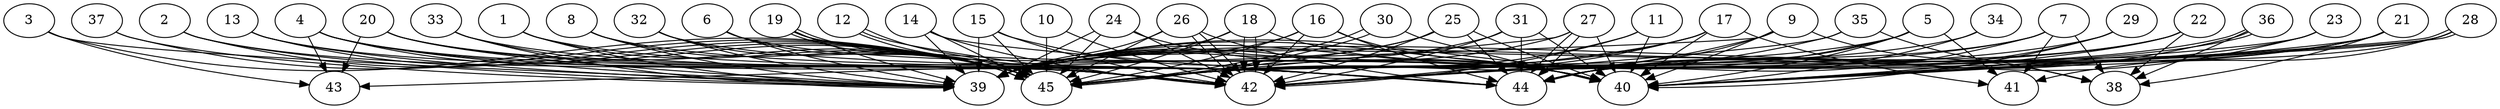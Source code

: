 // DAG automatically generated by daggen at Thu Oct  3 14:07:24 2019
// ./daggen --dot -n 45 --ccr 0.5 --fat 0.9 --regular 0.5 --density 0.9 --mindata 5242880 --maxdata 52428800 
digraph G {
  1 [size="49004544", alpha="0.18", expect_size="24502272"] 
  1 -> 39 [size ="24502272"]
  1 -> 44 [size ="24502272"]
  1 -> 45 [size ="24502272"]
  2 [size="51625984", alpha="0.13", expect_size="25812992"] 
  2 -> 39 [size ="25812992"]
  2 -> 42 [size ="25812992"]
  2 -> 45 [size ="25812992"]
  3 [size="53039104", alpha="0.02", expect_size="26519552"] 
  3 -> 39 [size ="26519552"]
  3 -> 43 [size ="26519552"]
  3 -> 45 [size ="26519552"]
  4 [size="12865536", alpha="0.06", expect_size="6432768"] 
  4 -> 39 [size ="6432768"]
  4 -> 42 [size ="6432768"]
  4 -> 43 [size ="6432768"]
  4 -> 44 [size ="6432768"]
  4 -> 45 [size ="6432768"]
  5 [size="48259072", alpha="0.08", expect_size="24129536"] 
  5 -> 39 [size ="24129536"]
  5 -> 40 [size ="24129536"]
  5 -> 41 [size ="24129536"]
  5 -> 44 [size ="24129536"]
  5 -> 45 [size ="24129536"]
  6 [size="57894912", alpha="0.09", expect_size="28947456"] 
  6 -> 39 [size ="28947456"]
  6 -> 40 [size ="28947456"]
  6 -> 45 [size ="28947456"]
  7 [size="83113984", alpha="0.04", expect_size="41556992"] 
  7 -> 38 [size ="41556992"]
  7 -> 39 [size ="41556992"]
  7 -> 41 [size ="41556992"]
  7 -> 42 [size ="41556992"]
  7 -> 45 [size ="41556992"]
  8 [size="73816064", alpha="0.11", expect_size="36908032"] 
  8 -> 39 [size ="36908032"]
  8 -> 44 [size ="36908032"]
  8 -> 45 [size ="36908032"]
  9 [size="27574272", alpha="0.12", expect_size="13787136"] 
  9 -> 38 [size ="13787136"]
  9 -> 40 [size ="13787136"]
  9 -> 43 [size ="13787136"]
  9 -> 44 [size ="13787136"]
  9 -> 45 [size ="13787136"]
  10 [size="69801984", alpha="0.07", expect_size="34900992"] 
  10 -> 42 [size ="34900992"]
  10 -> 45 [size ="34900992"]
  11 [size="72749056", alpha="0.03", expect_size="36374528"] 
  11 -> 40 [size ="36374528"]
  11 -> 42 [size ="36374528"]
  11 -> 45 [size ="36374528"]
  12 [size="65064960", alpha="0.09", expect_size="32532480"] 
  12 -> 42 [size ="32532480"]
  12 -> 45 [size ="32532480"]
  12 -> 45 [size ="32532480"]
  13 [size="30302208", alpha="0.00", expect_size="15151104"] 
  13 -> 39 [size ="15151104"]
  13 -> 42 [size ="15151104"]
  13 -> 45 [size ="15151104"]
  14 [size="39839744", alpha="0.10", expect_size="19919872"] 
  14 -> 39 [size ="19919872"]
  14 -> 42 [size ="19919872"]
  14 -> 44 [size ="19919872"]
  14 -> 45 [size ="19919872"]
  15 [size="68663296", alpha="0.09", expect_size="34331648"] 
  15 -> 39 [size ="34331648"]
  15 -> 40 [size ="34331648"]
  15 -> 42 [size ="34331648"]
  15 -> 45 [size ="34331648"]
  16 [size="12681216", alpha="0.00", expect_size="6340608"] 
  16 -> 39 [size ="6340608"]
  16 -> 40 [size ="6340608"]
  16 -> 42 [size ="6340608"]
  16 -> 44 [size ="6340608"]
  16 -> 45 [size ="6340608"]
  17 [size="56143872", alpha="0.06", expect_size="28071936"] 
  17 -> 39 [size ="28071936"]
  17 -> 40 [size ="28071936"]
  17 -> 41 [size ="28071936"]
  17 -> 42 [size ="28071936"]
  17 -> 45 [size ="28071936"]
  18 [size="76773376", alpha="0.01", expect_size="38386688"] 
  18 -> 39 [size ="38386688"]
  18 -> 40 [size ="38386688"]
  18 -> 42 [size ="38386688"]
  18 -> 42 [size ="38386688"]
  18 -> 45 [size ="38386688"]
  19 [size="33124352", alpha="0.02", expect_size="16562176"] 
  19 -> 39 [size ="16562176"]
  19 -> 40 [size ="16562176"]
  19 -> 42 [size ="16562176"]
  19 -> 45 [size ="16562176"]
  19 -> 45 [size ="16562176"]
  20 [size="90796032", alpha="0.04", expect_size="45398016"] 
  20 -> 39 [size ="45398016"]
  20 -> 40 [size ="45398016"]
  20 -> 42 [size ="45398016"]
  20 -> 43 [size ="45398016"]
  21 [size="29222912", alpha="0.15", expect_size="14611456"] 
  21 -> 38 [size ="14611456"]
  21 -> 39 [size ="14611456"]
  21 -> 40 [size ="14611456"]
  21 -> 42 [size ="14611456"]
  21 -> 44 [size ="14611456"]
  22 [size="42082304", alpha="0.14", expect_size="21041152"] 
  22 -> 38 [size ="21041152"]
  22 -> 39 [size ="21041152"]
  22 -> 40 [size ="21041152"]
  22 -> 42 [size ="21041152"]
  23 [size="83656704", alpha="0.02", expect_size="41828352"] 
  23 -> 40 [size ="41828352"]
  23 -> 42 [size ="41828352"]
  23 -> 44 [size ="41828352"]
  24 [size="84305920", alpha="0.10", expect_size="42152960"] 
  24 -> 39 [size ="42152960"]
  24 -> 40 [size ="42152960"]
  24 -> 42 [size ="42152960"]
  24 -> 45 [size ="42152960"]
  25 [size="36077568", alpha="0.07", expect_size="18038784"] 
  25 -> 39 [size ="18038784"]
  25 -> 40 [size ="18038784"]
  25 -> 42 [size ="18038784"]
  25 -> 44 [size ="18038784"]
  25 -> 45 [size ="18038784"]
  26 [size="78755840", alpha="0.14", expect_size="39377920"] 
  26 -> 39 [size ="39377920"]
  26 -> 42 [size ="39377920"]
  26 -> 42 [size ="39377920"]
  26 -> 44 [size ="39377920"]
  26 -> 45 [size ="39377920"]
  27 [size="79364096", alpha="0.16", expect_size="39682048"] 
  27 -> 39 [size ="39682048"]
  27 -> 40 [size ="39682048"]
  27 -> 44 [size ="39682048"]
  27 -> 44 [size ="39682048"]
  27 -> 45 [size ="39682048"]
  28 [size="12724224", alpha="0.11", expect_size="6362112"] 
  28 -> 40 [size ="6362112"]
  28 -> 40 [size ="6362112"]
  28 -> 41 [size ="6362112"]
  28 -> 44 [size ="6362112"]
  28 -> 45 [size ="6362112"]
  29 [size="19478528", alpha="0.10", expect_size="9739264"] 
  29 -> 40 [size ="9739264"]
  29 -> 44 [size ="9739264"]
  29 -> 45 [size ="9739264"]
  30 [size="30398464", alpha="0.02", expect_size="15199232"] 
  30 -> 40 [size ="15199232"]
  30 -> 45 [size ="15199232"]
  30 -> 45 [size ="15199232"]
  31 [size="51494912", alpha="0.07", expect_size="25747456"] 
  31 -> 39 [size ="25747456"]
  31 -> 40 [size ="25747456"]
  31 -> 42 [size ="25747456"]
  31 -> 44 [size ="25747456"]
  32 [size="26920960", alpha="0.03", expect_size="13460480"] 
  32 -> 39 [size ="13460480"]
  32 -> 44 [size ="13460480"]
  32 -> 45 [size ="13460480"]
  33 [size="92188672", alpha="0.04", expect_size="46094336"] 
  33 -> 39 [size ="46094336"]
  33 -> 44 [size ="46094336"]
  33 -> 45 [size ="46094336"]
  34 [size="101107712", alpha="0.10", expect_size="50553856"] 
  34 -> 40 [size ="50553856"]
  34 -> 45 [size ="50553856"]
  35 [size="56057856", alpha="0.09", expect_size="28028928"] 
  35 -> 38 [size ="28028928"]
  35 -> 39 [size ="28028928"]
  35 -> 42 [size ="28028928"]
  36 [size="89186304", alpha="0.09", expect_size="44593152"] 
  36 -> 38 [size ="44593152"]
  36 -> 42 [size ="44593152"]
  36 -> 42 [size ="44593152"]
  36 -> 44 [size ="44593152"]
  37 [size="59158528", alpha="0.18", expect_size="29579264"] 
  37 -> 39 [size ="29579264"]
  37 -> 45 [size ="29579264"]
  38 [size="38606848", alpha="0.02", expect_size="19303424"] 
  39 [size="90857472", alpha="0.10", expect_size="45428736"] 
  40 [size="44261376", alpha="0.15", expect_size="22130688"] 
  41 [size="52502528", alpha="0.04", expect_size="26251264"] 
  42 [size="83476480", alpha="0.20", expect_size="41738240"] 
  43 [size="97392640", alpha="0.11", expect_size="48696320"] 
  44 [size="19695616", alpha="0.18", expect_size="9847808"] 
  45 [size="68483072", alpha="0.11", expect_size="34241536"] 
}
